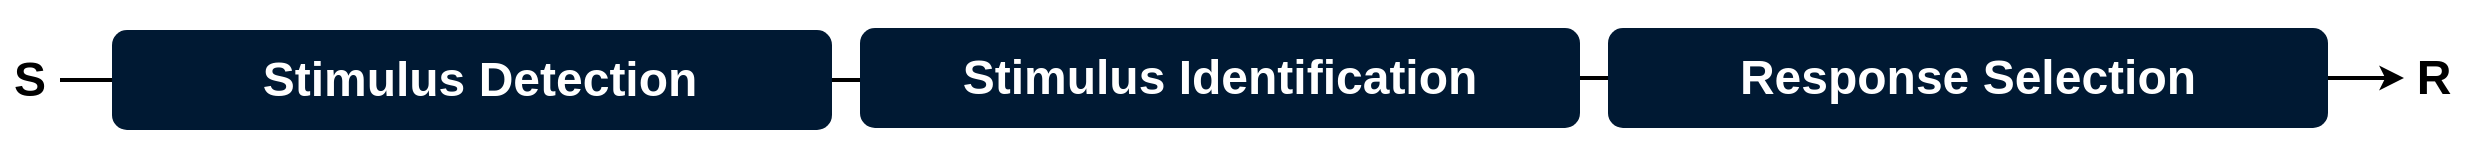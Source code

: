 <mxfile version="20.5.3" type="github">
  <diagram name="Page-1" id="12e1b939-464a-85fe-373e-61e167be1490">
    <mxGraphModel dx="1195" dy="734" grid="1" gridSize="10" guides="1" tooltips="1" connect="1" arrows="1" fold="1" page="1" pageScale="1.5" pageWidth="1169" pageHeight="826" background="none" math="0" shadow="0">
      <root>
        <mxCell id="0" />
        <mxCell id="1" parent="0" />
        <mxCell id="Ryi-tnCGXTq1vItbzyFN-3" style="edgeStyle=orthogonalEdgeStyle;rounded=0;orthogonalLoop=1;jettySize=auto;html=1;strokeColor=default;strokeWidth=2;endArrow=none;endFill=0;startArrow=none;startFill=0;" edge="1" parent="1" source="60da8b9f42644d3a-31" target="Ryi-tnCGXTq1vItbzyFN-2">
          <mxGeometry relative="1" as="geometry" />
        </mxCell>
        <mxCell id="Ryi-tnCGXTq1vItbzyFN-6" style="edgeStyle=orthogonalEdgeStyle;rounded=0;orthogonalLoop=1;jettySize=auto;html=1;exitX=1;exitY=0.5;exitDx=0;exitDy=0;strokeColor=default;strokeWidth=2;fontSize=24;endArrow=none;endFill=0;" edge="1" parent="1" source="60da8b9f42644d3a-31" target="Ryi-tnCGXTq1vItbzyFN-5">
          <mxGeometry relative="1" as="geometry" />
        </mxCell>
        <mxCell id="60da8b9f42644d3a-31" value="" style="whiteSpace=wrap;html=1;rounded=1;shadow=0;strokeWidth=8;fontSize=20;align=center;fillColor=#001933;strokeColor=none;" parent="1" vertex="1">
          <mxGeometry x="176" y="195" width="360" height="50" as="geometry" />
        </mxCell>
        <mxCell id="60da8b9f42644d3a-32" value="Stimulus Detection" style="text;html=1;strokeColor=none;fillColor=none;align=center;verticalAlign=middle;whiteSpace=wrap;rounded=0;shadow=0;fontSize=24;fontColor=#FFFFFF;fontStyle=1" parent="1" vertex="1">
          <mxGeometry x="220" y="190" width="280" height="60" as="geometry" />
        </mxCell>
        <mxCell id="Ryi-tnCGXTq1vItbzyFN-2" value="&lt;font style=&quot;font-size: 24px;&quot;&gt;S&lt;/font&gt;" style="whiteSpace=wrap;html=1;rounded=1;shadow=0;strokeWidth=8;fontSize=24;align=center;fillColor=none;strokeColor=none;fontStyle=1" vertex="1" parent="1">
          <mxGeometry x="120" y="180" width="30" height="80" as="geometry" />
        </mxCell>
        <mxCell id="Ryi-tnCGXTq1vItbzyFN-9" style="edgeStyle=orthogonalEdgeStyle;rounded=0;orthogonalLoop=1;jettySize=auto;html=1;exitX=1;exitY=0.5;exitDx=0;exitDy=0;strokeColor=default;strokeWidth=2;fontSize=24;fontColor=#FFFFFF;endArrow=none;endFill=0;" edge="1" parent="1" source="Ryi-tnCGXTq1vItbzyFN-5" target="Ryi-tnCGXTq1vItbzyFN-8">
          <mxGeometry relative="1" as="geometry" />
        </mxCell>
        <mxCell id="Ryi-tnCGXTq1vItbzyFN-5" value="&lt;font style=&quot;font-size: 24px;&quot; color=&quot;#ffffff&quot;&gt;&lt;b&gt;Stimulus Identification&lt;/b&gt;&lt;/font&gt;" style="whiteSpace=wrap;html=1;rounded=1;shadow=0;strokeWidth=8;fontSize=20;align=center;fillColor=#001933;strokeColor=none;" vertex="1" parent="1">
          <mxGeometry x="550" y="194" width="360" height="50" as="geometry" />
        </mxCell>
        <mxCell id="Ryi-tnCGXTq1vItbzyFN-11" style="edgeStyle=orthogonalEdgeStyle;rounded=0;orthogonalLoop=1;jettySize=auto;html=1;exitX=1;exitY=0.5;exitDx=0;exitDy=0;strokeColor=default;strokeWidth=2;fontSize=24;fontColor=#FFFFFF;" edge="1" parent="1" source="Ryi-tnCGXTq1vItbzyFN-8" target="Ryi-tnCGXTq1vItbzyFN-10">
          <mxGeometry relative="1" as="geometry" />
        </mxCell>
        <mxCell id="Ryi-tnCGXTq1vItbzyFN-8" value="&lt;font style=&quot;font-size: 24px;&quot; color=&quot;#ffffff&quot;&gt;&lt;b&gt;Response Selection&lt;/b&gt;&lt;/font&gt;" style="whiteSpace=wrap;html=1;rounded=1;shadow=0;strokeWidth=8;fontSize=20;align=center;fillColor=#001933;strokeColor=none;fontColor=#FFFFFF;" vertex="1" parent="1">
          <mxGeometry x="924" y="194" width="360" height="50" as="geometry" />
        </mxCell>
        <mxCell id="Ryi-tnCGXTq1vItbzyFN-10" value="&lt;font style=&quot;font-size: 24px;&quot;&gt;&lt;b&gt;R&lt;/b&gt;&lt;/font&gt;" style="whiteSpace=wrap;html=1;rounded=1;shadow=0;strokeWidth=8;fontSize=20;align=center;fillColor=none;strokeColor=none;fontColor=#000000;" vertex="1" parent="1">
          <mxGeometry x="1322" y="194" width="30" height="50" as="geometry" />
        </mxCell>
      </root>
    </mxGraphModel>
  </diagram>
</mxfile>
